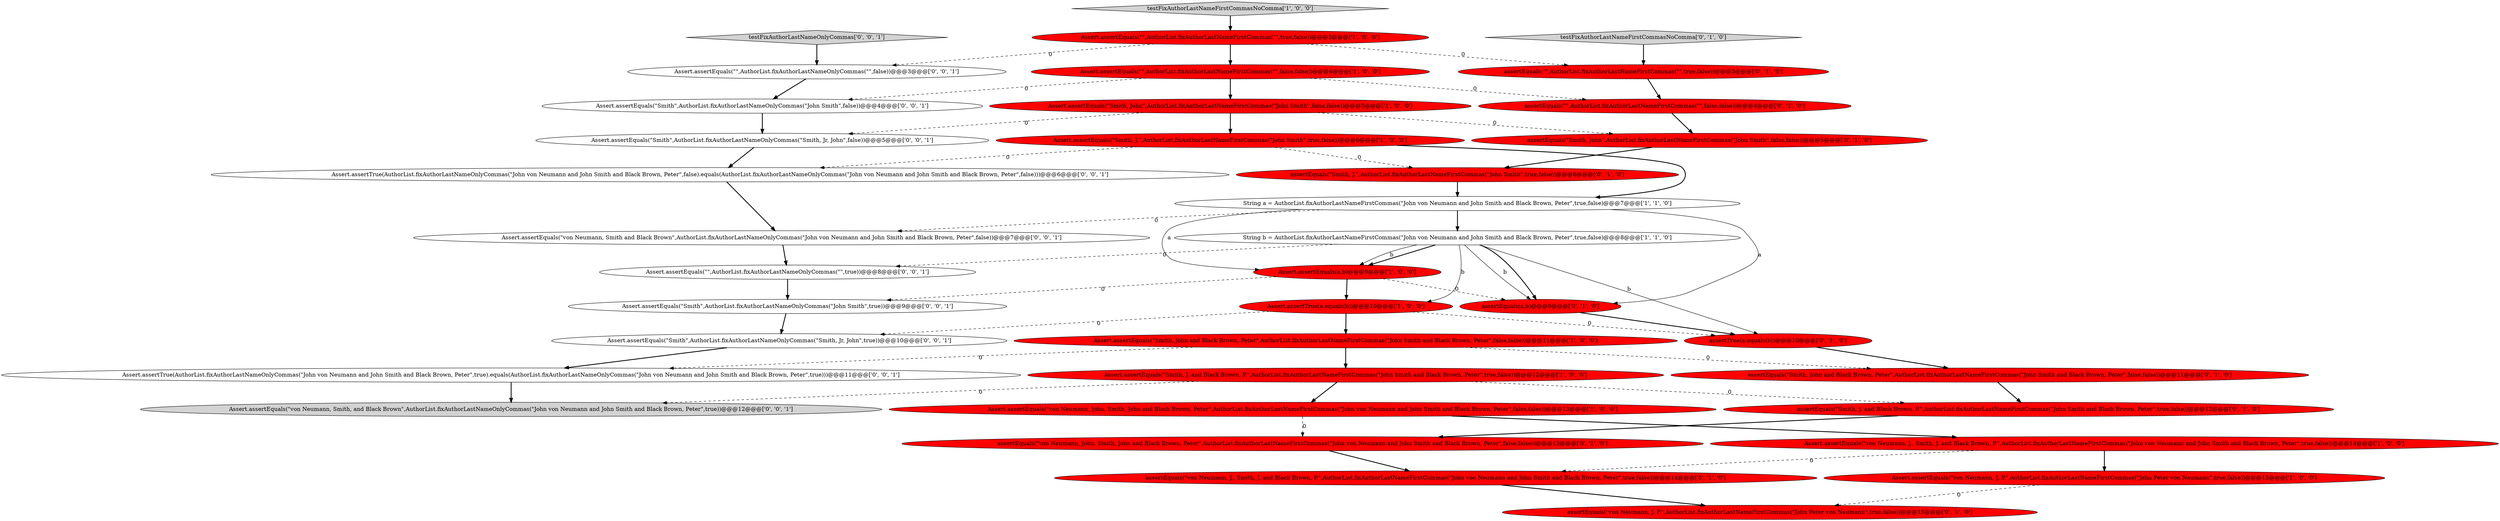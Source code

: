digraph {
5 [style = filled, label = "Assert.assertEquals(\"Smith, John and Black Brown, Peter\",AuthorList.fixAuthorLastNameFirstCommas(\"John Smith and Black Brown, Peter\",false,false))@@@11@@@['1', '0', '0']", fillcolor = red, shape = ellipse image = "AAA1AAABBB1BBB"];
12 [style = filled, label = "Assert.assertEquals(\"von Neumann, J., Smith, J. and Black Brown, P.\",AuthorList.fixAuthorLastNameFirstCommas(\"John von Neumann and John Smith and Black Brown, Peter\",true,false))@@@14@@@['1', '0', '0']", fillcolor = red, shape = ellipse image = "AAA1AAABBB1BBB"];
8 [style = filled, label = "Assert.assertEquals(\"Smith, John\",AuthorList.fixAuthorLastNameFirstCommas(\"John Smith\",false,false))@@@5@@@['1', '0', '0']", fillcolor = red, shape = ellipse image = "AAA1AAABBB1BBB"];
6 [style = filled, label = "Assert.assertEquals(a,b)@@@9@@@['1', '0', '0']", fillcolor = red, shape = ellipse image = "AAA1AAABBB1BBB"];
29 [style = filled, label = "Assert.assertEquals(\"von Neumann, Smith, and Black Brown\",AuthorList.fixAuthorLastNameOnlyCommas(\"John von Neumann and John Smith and Black Brown, Peter\",true))@@@12@@@['0', '0', '1']", fillcolor = lightgray, shape = ellipse image = "AAA0AAABBB3BBB"];
14 [style = filled, label = "assertEquals(\"\",AuthorList.fixAuthorLastNameFirstCommas(\"\",true,false))@@@3@@@['0', '1', '0']", fillcolor = red, shape = ellipse image = "AAA1AAABBB2BBB"];
28 [style = filled, label = "Assert.assertEquals(\"Smith\",AuthorList.fixAuthorLastNameOnlyCommas(\"John Smith\",true))@@@9@@@['0', '0', '1']", fillcolor = white, shape = ellipse image = "AAA0AAABBB3BBB"];
11 [style = filled, label = "Assert.assertEquals(\"\",AuthorList.fixAuthorLastNameFirstCommas(\"\",true,false))@@@3@@@['1', '0', '0']", fillcolor = red, shape = ellipse image = "AAA1AAABBB1BBB"];
10 [style = filled, label = "Assert.assertEquals(\"\",AuthorList.fixAuthorLastNameFirstCommas(\"\",false,false))@@@4@@@['1', '0', '0']", fillcolor = red, shape = ellipse image = "AAA1AAABBB1BBB"];
0 [style = filled, label = "Assert.assertEquals(\"von Neumann, John, Smith, John and Black Brown, Peter\",AuthorList.fixAuthorLastNameFirstCommas(\"John von Neumann and John Smith and Black Brown, Peter\",false,false))@@@13@@@['1', '0', '0']", fillcolor = red, shape = ellipse image = "AAA1AAABBB1BBB"];
30 [style = filled, label = "Assert.assertEquals(\"Smith\",AuthorList.fixAuthorLastNameOnlyCommas(\"John Smith\",false))@@@4@@@['0', '0', '1']", fillcolor = white, shape = ellipse image = "AAA0AAABBB3BBB"];
27 [style = filled, label = "Assert.assertEquals(\"von Neumann, Smith and Black Brown\",AuthorList.fixAuthorLastNameOnlyCommas(\"John von Neumann and John Smith and Black Brown, Peter\",false))@@@7@@@['0', '0', '1']", fillcolor = white, shape = ellipse image = "AAA0AAABBB3BBB"];
31 [style = filled, label = "Assert.assertEquals(\"Smith\",AuthorList.fixAuthorLastNameOnlyCommas(\"Smith, Jr, John\",false))@@@5@@@['0', '0', '1']", fillcolor = white, shape = ellipse image = "AAA0AAABBB3BBB"];
9 [style = filled, label = "String a = AuthorList.fixAuthorLastNameFirstCommas(\"John von Neumann and John Smith and Black Brown, Peter\",true,false)@@@7@@@['1', '1', '0']", fillcolor = white, shape = ellipse image = "AAA0AAABBB1BBB"];
21 [style = filled, label = "assertEquals(\"Smith, John and Black Brown, Peter\",AuthorList.fixAuthorLastNameFirstCommas(\"John Smith and Black Brown, Peter\",false,false))@@@11@@@['0', '1', '0']", fillcolor = red, shape = ellipse image = "AAA1AAABBB2BBB"];
15 [style = filled, label = "assertEquals(\"Smith, John\",AuthorList.fixAuthorLastNameFirstCommas(\"John Smith\",false,false))@@@5@@@['0', '1', '0']", fillcolor = red, shape = ellipse image = "AAA1AAABBB2BBB"];
17 [style = filled, label = "assertEquals(\"Smith, J. and Black Brown, P.\",AuthorList.fixAuthorLastNameFirstCommas(\"John Smith and Black Brown, Peter\",true,false))@@@12@@@['0', '1', '0']", fillcolor = red, shape = ellipse image = "AAA1AAABBB2BBB"];
18 [style = filled, label = "assertEquals(\"von Neumann, J. P.\",AuthorList.fixAuthorLastNameFirstCommas(\"John Peter von Neumann\",true,false))@@@15@@@['0', '1', '0']", fillcolor = red, shape = ellipse image = "AAA1AAABBB2BBB"];
22 [style = filled, label = "assertEquals(\"von Neumann, John, Smith, John and Black Brown, Peter\",AuthorList.fixAuthorLastNameFirstCommas(\"John von Neumann and John Smith and Black Brown, Peter\",false,false))@@@13@@@['0', '1', '0']", fillcolor = red, shape = ellipse image = "AAA1AAABBB2BBB"];
23 [style = filled, label = "assertEquals(\"\",AuthorList.fixAuthorLastNameFirstCommas(\"\",false,false))@@@4@@@['0', '1', '0']", fillcolor = red, shape = ellipse image = "AAA1AAABBB2BBB"];
13 [style = filled, label = "Assert.assertTrue(a.equals(b))@@@10@@@['1', '0', '0']", fillcolor = red, shape = ellipse image = "AAA1AAABBB1BBB"];
34 [style = filled, label = "Assert.assertEquals(\"\",AuthorList.fixAuthorLastNameOnlyCommas(\"\",true))@@@8@@@['0', '0', '1']", fillcolor = white, shape = ellipse image = "AAA0AAABBB3BBB"];
24 [style = filled, label = "assertTrue(a.equals(b))@@@10@@@['0', '1', '0']", fillcolor = red, shape = ellipse image = "AAA1AAABBB2BBB"];
1 [style = filled, label = "testFixAuthorLastNameFirstCommasNoComma['1', '0', '0']", fillcolor = lightgray, shape = diamond image = "AAA0AAABBB1BBB"];
7 [style = filled, label = "Assert.assertEquals(\"Smith, J. and Black Brown, P.\",AuthorList.fixAuthorLastNameFirstCommas(\"John Smith and Black Brown, Peter\",true,false))@@@12@@@['1', '0', '0']", fillcolor = red, shape = ellipse image = "AAA1AAABBB1BBB"];
3 [style = filled, label = "Assert.assertEquals(\"von Neumann, J. P.\",AuthorList.fixAuthorLastNameFirstCommas(\"John Peter von Neumann\",true,false))@@@15@@@['1', '0', '0']", fillcolor = red, shape = ellipse image = "AAA1AAABBB1BBB"];
26 [style = filled, label = "Assert.assertTrue(AuthorList.fixAuthorLastNameOnlyCommas(\"John von Neumann and John Smith and Black Brown, Peter\",true).equals(AuthorList.fixAuthorLastNameOnlyCommas(\"John von Neumann and John Smith and Black Brown, Peter\",true)))@@@11@@@['0', '0', '1']", fillcolor = white, shape = ellipse image = "AAA0AAABBB3BBB"];
35 [style = filled, label = "testFixAuthorLastNameOnlyCommas['0', '0', '1']", fillcolor = lightgray, shape = diamond image = "AAA0AAABBB3BBB"];
25 [style = filled, label = "assertEquals(a,b)@@@9@@@['0', '1', '0']", fillcolor = red, shape = ellipse image = "AAA1AAABBB2BBB"];
20 [style = filled, label = "testFixAuthorLastNameFirstCommasNoComma['0', '1', '0']", fillcolor = lightgray, shape = diamond image = "AAA0AAABBB2BBB"];
36 [style = filled, label = "Assert.assertEquals(\"Smith\",AuthorList.fixAuthorLastNameOnlyCommas(\"Smith, Jr, John\",true))@@@10@@@['0', '0', '1']", fillcolor = white, shape = ellipse image = "AAA0AAABBB3BBB"];
33 [style = filled, label = "Assert.assertEquals(\"\",AuthorList.fixAuthorLastNameOnlyCommas(\"\",false))@@@3@@@['0', '0', '1']", fillcolor = white, shape = ellipse image = "AAA0AAABBB3BBB"];
16 [style = filled, label = "assertEquals(\"Smith, J.\",AuthorList.fixAuthorLastNameFirstCommas(\"John Smith\",true,false))@@@6@@@['0', '1', '0']", fillcolor = red, shape = ellipse image = "AAA1AAABBB2BBB"];
19 [style = filled, label = "assertEquals(\"von Neumann, J., Smith, J. and Black Brown, P.\",AuthorList.fixAuthorLastNameFirstCommas(\"John von Neumann and John Smith and Black Brown, Peter\",true,false))@@@14@@@['0', '1', '0']", fillcolor = red, shape = ellipse image = "AAA1AAABBB2BBB"];
4 [style = filled, label = "String b = AuthorList.fixAuthorLastNameFirstCommas(\"John von Neumann and John Smith and Black Brown, Peter\",true,false)@@@8@@@['1', '1', '0']", fillcolor = white, shape = ellipse image = "AAA0AAABBB1BBB"];
32 [style = filled, label = "Assert.assertTrue(AuthorList.fixAuthorLastNameOnlyCommas(\"John von Neumann and John Smith and Black Brown, Peter\",false).equals(AuthorList.fixAuthorLastNameOnlyCommas(\"John von Neumann and John Smith and Black Brown, Peter\",false)))@@@6@@@['0', '0', '1']", fillcolor = white, shape = ellipse image = "AAA0AAABBB3BBB"];
2 [style = filled, label = "Assert.assertEquals(\"Smith, J.\",AuthorList.fixAuthorLastNameFirstCommas(\"John Smith\",true,false))@@@6@@@['1', '0', '0']", fillcolor = red, shape = ellipse image = "AAA1AAABBB1BBB"];
19->18 [style = bold, label=""];
28->36 [style = bold, label=""];
13->36 [style = dashed, label="0"];
4->25 [style = bold, label=""];
22->19 [style = bold, label=""];
4->6 [style = bold, label=""];
7->17 [style = dashed, label="0"];
5->26 [style = dashed, label="0"];
11->33 [style = dashed, label="0"];
4->6 [style = solid, label="b"];
31->32 [style = bold, label=""];
26->29 [style = bold, label=""];
0->12 [style = bold, label=""];
9->4 [style = bold, label=""];
9->6 [style = solid, label="a"];
8->15 [style = dashed, label="0"];
3->18 [style = dashed, label="0"];
23->15 [style = bold, label=""];
35->33 [style = bold, label=""];
2->32 [style = dashed, label="0"];
9->27 [style = dashed, label="0"];
4->25 [style = solid, label="b"];
32->27 [style = bold, label=""];
7->0 [style = bold, label=""];
20->14 [style = bold, label=""];
2->9 [style = bold, label=""];
36->26 [style = bold, label=""];
9->25 [style = solid, label="a"];
17->22 [style = bold, label=""];
15->16 [style = bold, label=""];
0->22 [style = dashed, label="0"];
4->13 [style = solid, label="b"];
1->11 [style = bold, label=""];
34->28 [style = bold, label=""];
25->24 [style = bold, label=""];
6->28 [style = dashed, label="0"];
13->24 [style = dashed, label="0"];
10->30 [style = dashed, label="0"];
27->34 [style = bold, label=""];
12->19 [style = dashed, label="0"];
10->8 [style = bold, label=""];
8->2 [style = bold, label=""];
14->23 [style = bold, label=""];
24->21 [style = bold, label=""];
6->25 [style = dashed, label="0"];
11->10 [style = bold, label=""];
30->31 [style = bold, label=""];
11->14 [style = dashed, label="0"];
6->13 [style = bold, label=""];
2->16 [style = dashed, label="0"];
4->34 [style = dashed, label="0"];
13->5 [style = bold, label=""];
33->30 [style = bold, label=""];
5->21 [style = dashed, label="0"];
5->7 [style = bold, label=""];
7->29 [style = dashed, label="0"];
12->3 [style = bold, label=""];
8->31 [style = dashed, label="0"];
10->23 [style = dashed, label="0"];
21->17 [style = bold, label=""];
16->9 [style = bold, label=""];
4->24 [style = solid, label="b"];
}
